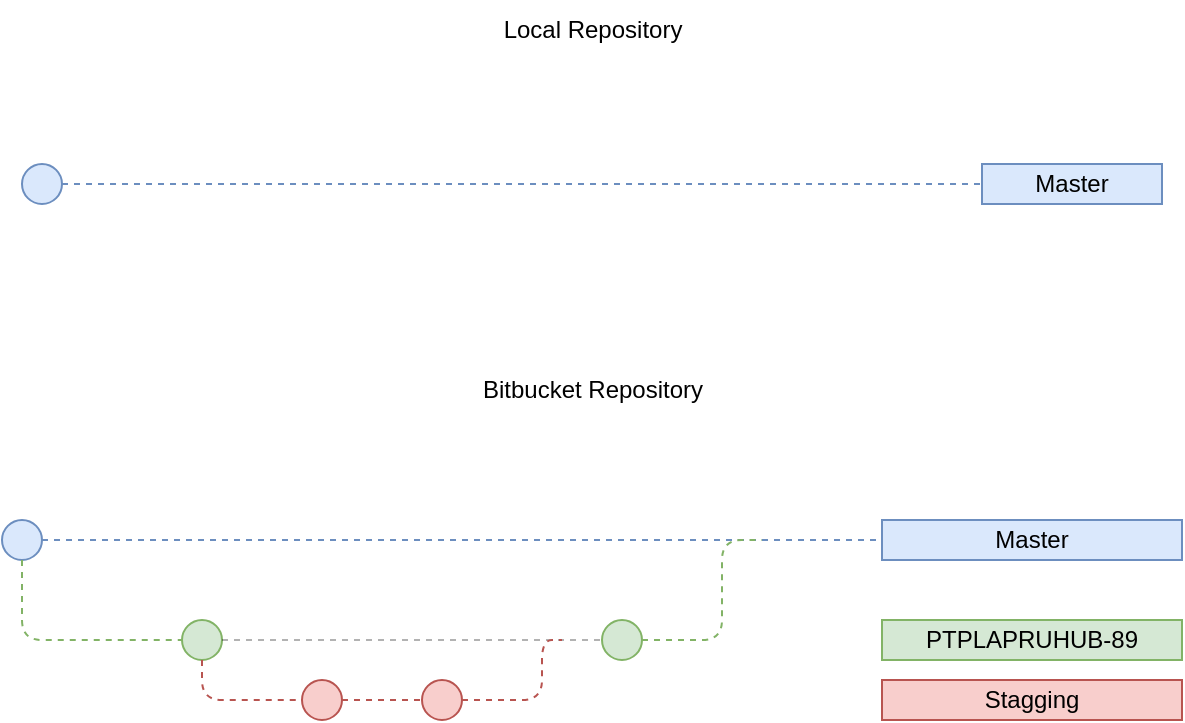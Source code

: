 <mxfile version="21.6.1" type="github" pages="2">
  <diagram id="yPxyJZ8AM_hMuL3Unpa9" name="gitflow">
    <mxGraphModel dx="1050" dy="541" grid="1" gridSize="10" guides="1" tooltips="1" connect="1" arrows="1" fold="1" page="1" pageScale="1" pageWidth="850" pageHeight="1100" math="0" shadow="0">
      <root>
        <mxCell id="0" />
        <mxCell id="1" parent="0" />
        <mxCell id="4" value="" style="ellipse;whiteSpace=wrap;html=1;aspect=fixed;fillColor=#dae8fc;strokeColor=#6c8ebf;fontStyle=1;labelPosition=center;verticalLabelPosition=top;align=center;verticalAlign=bottom;fontColor=#0066CC;" parent="1" vertex="1">
          <mxGeometry x="140" y="92" width="20" height="20" as="geometry" />
        </mxCell>
        <mxCell id="7" value="Master" style="text;html=1;strokeColor=#6c8ebf;fillColor=#dae8fc;align=center;verticalAlign=middle;whiteSpace=wrap;rounded=0;" parent="1" vertex="1">
          <mxGeometry x="620" y="92" width="90" height="20" as="geometry" />
        </mxCell>
        <mxCell id="20" value="Stagging" style="text;html=1;strokeColor=#b85450;fillColor=#f8cecc;align=center;verticalAlign=middle;whiteSpace=wrap;rounded=0;" parent="1" vertex="1">
          <mxGeometry x="570" y="350" width="150" height="20" as="geometry" />
        </mxCell>
        <mxCell id="35" value="" style="endArrow=none;dashed=1;html=1;fillColor=#dae8fc;strokeColor=#6c8ebf;" parent="1" source="4" edge="1">
          <mxGeometry width="50" height="50" relative="1" as="geometry">
            <mxPoint x="30.0" y="102" as="sourcePoint" />
            <mxPoint x="620" y="102" as="targetPoint" />
            <Array as="points" />
          </mxGeometry>
        </mxCell>
        <mxCell id="102" value="PTPLAPRUHUB-89" style="text;html=1;strokeColor=#82b366;fillColor=#d5e8d4;align=center;verticalAlign=middle;whiteSpace=wrap;rounded=0;" parent="1" vertex="1">
          <mxGeometry x="570" y="320" width="150" height="20" as="geometry" />
        </mxCell>
        <mxCell id="VSKRTit2A8BUFnFAjgjS-178" value="Local Repository" style="text;html=1;align=center;verticalAlign=middle;resizable=0;points=[];autosize=1;strokeColor=none;fillColor=none;" vertex="1" parent="1">
          <mxGeometry x="370" y="10" width="110" height="30" as="geometry" />
        </mxCell>
        <mxCell id="VSKRTit2A8BUFnFAjgjS-179" value="" style="ellipse;whiteSpace=wrap;html=1;aspect=fixed;fillColor=#dae8fc;strokeColor=#6c8ebf;fontStyle=1;labelPosition=center;verticalLabelPosition=top;align=center;verticalAlign=bottom;fontColor=#0066CC;" vertex="1" parent="1">
          <mxGeometry x="130" y="270" width="20" height="20" as="geometry" />
        </mxCell>
        <mxCell id="VSKRTit2A8BUFnFAjgjS-180" value="Master" style="text;html=1;strokeColor=#6c8ebf;fillColor=#dae8fc;align=center;verticalAlign=middle;whiteSpace=wrap;rounded=0;" vertex="1" parent="1">
          <mxGeometry x="570" y="270" width="150" height="20" as="geometry" />
        </mxCell>
        <mxCell id="VSKRTit2A8BUFnFAjgjS-181" value="" style="endArrow=none;dashed=1;html=1;fillColor=#dae8fc;strokeColor=#6c8ebf;entryX=0;entryY=0.5;entryDx=0;entryDy=0;" edge="1" parent="1" source="VSKRTit2A8BUFnFAjgjS-179" target="VSKRTit2A8BUFnFAjgjS-180">
          <mxGeometry width="50" height="50" relative="1" as="geometry">
            <mxPoint x="20.0" y="280" as="sourcePoint" />
            <mxPoint x="450" y="280" as="targetPoint" />
            <Array as="points" />
          </mxGeometry>
        </mxCell>
        <mxCell id="VSKRTit2A8BUFnFAjgjS-182" value="" style="ellipse;whiteSpace=wrap;html=1;aspect=fixed;fillColor=#d5e8d4;strokeColor=#82b366;fontStyle=1;labelPosition=center;verticalLabelPosition=top;align=center;verticalAlign=bottom;" vertex="1" parent="1">
          <mxGeometry x="220" y="320" width="20" height="20" as="geometry" />
        </mxCell>
        <mxCell id="uaKIbZstQyi4xgDFck8a-102" style="edgeStyle=orthogonalEdgeStyle;rounded=1;orthogonalLoop=1;jettySize=auto;html=1;dashed=1;endArrow=none;endFill=0;fontSize=10;fontColor=#FFB570;fillColor=#d5e8d4;strokeColor=#82b366;exitX=0.5;exitY=1;exitDx=0;exitDy=0;entryX=0;entryY=0.5;entryDx=0;entryDy=0;" edge="1" parent="1" source="VSKRTit2A8BUFnFAjgjS-179" target="VSKRTit2A8BUFnFAjgjS-182">
          <mxGeometry relative="1" as="geometry">
            <Array as="points">
              <mxPoint x="140" y="330" />
            </Array>
            <mxPoint x="360" y="180" as="sourcePoint" />
            <mxPoint x="375" y="140" as="targetPoint" />
          </mxGeometry>
        </mxCell>
        <mxCell id="J4VodZoV4AaOVRPnHPg7-102" value="Bitbucket Repository" style="text;html=1;align=center;verticalAlign=middle;resizable=0;points=[];autosize=1;strokeColor=none;fillColor=none;" vertex="1" parent="1">
          <mxGeometry x="360" y="190" width="130" height="30" as="geometry" />
        </mxCell>
        <mxCell id="J4VodZoV4AaOVRPnHPg7-103" value="" style="ellipse;whiteSpace=wrap;html=1;aspect=fixed;fillColor=#f8cecc;strokeColor=#b85450;fontStyle=1;labelPosition=center;verticalLabelPosition=top;align=center;verticalAlign=bottom;" vertex="1" parent="1">
          <mxGeometry x="280" y="350" width="20" height="20" as="geometry" />
        </mxCell>
        <mxCell id="J4VodZoV4AaOVRPnHPg7-104" style="edgeStyle=orthogonalEdgeStyle;rounded=1;orthogonalLoop=1;jettySize=auto;html=1;dashed=1;endArrow=none;endFill=0;fontSize=10;fontColor=#FFB570;fillColor=#f8cecc;strokeColor=#b85450;entryX=0;entryY=0.5;entryDx=0;entryDy=0;exitX=0.5;exitY=1;exitDx=0;exitDy=0;" edge="1" parent="1" source="VSKRTit2A8BUFnFAjgjS-182" target="J4VodZoV4AaOVRPnHPg7-103">
          <mxGeometry relative="1" as="geometry">
            <Array as="points">
              <mxPoint x="230" y="360" />
            </Array>
            <mxPoint x="230" y="360" as="sourcePoint" />
            <mxPoint x="230" y="340" as="targetPoint" />
          </mxGeometry>
        </mxCell>
        <mxCell id="J4VodZoV4AaOVRPnHPg7-105" value="" style="ellipse;whiteSpace=wrap;html=1;aspect=fixed;fillColor=#d5e8d4;strokeColor=#82b366;fontStyle=1;labelPosition=center;verticalLabelPosition=top;align=center;verticalAlign=bottom;" vertex="1" parent="1">
          <mxGeometry x="430" y="320" width="20" height="20" as="geometry" />
        </mxCell>
        <mxCell id="J4VodZoV4AaOVRPnHPg7-106" style="edgeStyle=orthogonalEdgeStyle;rounded=1;orthogonalLoop=1;jettySize=auto;html=1;dashed=1;endArrow=none;endFill=0;fontSize=10;fontColor=#FFB570;fillColor=#f5f5f5;strokeColor=#000000;exitX=1;exitY=0.5;exitDx=0;exitDy=0;entryX=0;entryY=0.5;entryDx=0;entryDy=0;opacity=30;" edge="1" parent="1" source="VSKRTit2A8BUFnFAjgjS-182" target="J4VodZoV4AaOVRPnHPg7-105">
          <mxGeometry relative="1" as="geometry">
            <Array as="points">
              <mxPoint x="350" y="330" />
              <mxPoint x="350" y="330" />
            </Array>
            <mxPoint x="150" y="300" as="sourcePoint" />
            <mxPoint x="230" y="340" as="targetPoint" />
          </mxGeometry>
        </mxCell>
        <mxCell id="J4VodZoV4AaOVRPnHPg7-107" value="" style="ellipse;whiteSpace=wrap;html=1;aspect=fixed;fillColor=#f8cecc;strokeColor=#b85450;fontStyle=1;labelPosition=center;verticalLabelPosition=top;align=center;verticalAlign=bottom;" vertex="1" parent="1">
          <mxGeometry x="340" y="350" width="20" height="20" as="geometry" />
        </mxCell>
        <mxCell id="J4VodZoV4AaOVRPnHPg7-108" style="edgeStyle=orthogonalEdgeStyle;rounded=1;orthogonalLoop=1;jettySize=auto;html=1;dashed=1;endArrow=none;endFill=0;fontSize=10;fontColor=#FFB570;fillColor=#d5e8d4;strokeColor=#82b366;exitX=1;exitY=0.5;exitDx=0;exitDy=0;" edge="1" parent="1" source="J4VodZoV4AaOVRPnHPg7-105">
          <mxGeometry relative="1" as="geometry">
            <Array as="points">
              <mxPoint x="490" y="330" />
            </Array>
            <mxPoint x="430" y="310" as="sourcePoint" />
            <mxPoint x="510" y="280" as="targetPoint" />
          </mxGeometry>
        </mxCell>
        <mxCell id="J4VodZoV4AaOVRPnHPg7-109" style="edgeStyle=orthogonalEdgeStyle;rounded=1;orthogonalLoop=1;jettySize=auto;html=1;dashed=1;endArrow=none;endFill=0;fontSize=10;fontColor=#FFB570;fillColor=#f8cecc;strokeColor=#b85450;entryX=0;entryY=0.5;entryDx=0;entryDy=0;exitX=1;exitY=0.5;exitDx=0;exitDy=0;" edge="1" parent="1" source="J4VodZoV4AaOVRPnHPg7-103" target="J4VodZoV4AaOVRPnHPg7-107">
          <mxGeometry relative="1" as="geometry">
            <Array as="points">
              <mxPoint x="320" y="360" />
              <mxPoint x="320" y="360" />
            </Array>
            <mxPoint x="60" y="400" as="sourcePoint" />
            <mxPoint x="330" y="400" as="targetPoint" />
          </mxGeometry>
        </mxCell>
        <mxCell id="J4VodZoV4AaOVRPnHPg7-110" style="edgeStyle=orthogonalEdgeStyle;rounded=1;orthogonalLoop=1;jettySize=auto;html=1;dashed=1;endArrow=none;endFill=0;fontSize=10;fontColor=#FFB570;fillColor=#f8cecc;strokeColor=#b85450;exitX=1;exitY=0.5;exitDx=0;exitDy=0;" edge="1" parent="1" source="J4VodZoV4AaOVRPnHPg7-107">
          <mxGeometry relative="1" as="geometry">
            <Array as="points">
              <mxPoint x="400" y="360" />
            </Array>
            <mxPoint x="240" y="350" as="sourcePoint" />
            <mxPoint x="410" y="330" as="targetPoint" />
          </mxGeometry>
        </mxCell>
      </root>
    </mxGraphModel>
  </diagram>
  <diagram id="Mc2svbY1vEnUxiaAl_83" name="Halaman-2">
    <mxGraphModel dx="1050" dy="541" grid="1" gridSize="10" guides="1" tooltips="1" connect="1" arrows="1" fold="1" page="1" pageScale="1" pageWidth="827" pageHeight="1169" math="0" shadow="0">
      <root>
        <mxCell id="0" />
        <mxCell id="1" parent="0" />
        <mxCell id="cXrtDImimPQeiHwf8py0-1" value="" style="ellipse;whiteSpace=wrap;html=1;aspect=fixed;fillColor=#dae8fc;strokeColor=#6c8ebf;fontStyle=1;labelPosition=center;verticalLabelPosition=top;align=center;verticalAlign=bottom;fontColor=#0066CC;" vertex="1" parent="1">
          <mxGeometry x="140" y="92" width="20" height="20" as="geometry" />
        </mxCell>
        <mxCell id="cXrtDImimPQeiHwf8py0-2" value="Master" style="text;html=1;strokeColor=#6c8ebf;fillColor=#dae8fc;align=center;verticalAlign=middle;whiteSpace=wrap;rounded=0;" vertex="1" parent="1">
          <mxGeometry x="620" y="92" width="90" height="20" as="geometry" />
        </mxCell>
        <mxCell id="cXrtDImimPQeiHwf8py0-3" value="Hotfix" style="text;html=1;strokeColor=#b85450;fillColor=#f8cecc;align=center;verticalAlign=middle;whiteSpace=wrap;rounded=0;" vertex="1" parent="1">
          <mxGeometry x="620" y="350" width="150" height="20" as="geometry" />
        </mxCell>
        <mxCell id="cXrtDImimPQeiHwf8py0-4" value="" style="endArrow=none;dashed=1;html=1;fillColor=#dae8fc;strokeColor=#6c8ebf;" edge="1" parent="1" source="cXrtDImimPQeiHwf8py0-1">
          <mxGeometry width="50" height="50" relative="1" as="geometry">
            <mxPoint x="30.0" y="102" as="sourcePoint" />
            <mxPoint x="620" y="102" as="targetPoint" />
            <Array as="points" />
          </mxGeometry>
        </mxCell>
        <mxCell id="cXrtDImimPQeiHwf8py0-5" value="Release" style="text;html=1;strokeColor=#d79b00;fillColor=#ffe6cc;align=center;verticalAlign=middle;whiteSpace=wrap;rounded=0;fontSize=12;" vertex="1" parent="1">
          <mxGeometry x="620" y="380" width="150" height="20" as="geometry" />
        </mxCell>
        <mxCell id="cXrtDImimPQeiHwf8py0-6" value="PTPLAPRUHUB-89" style="text;html=1;strokeColor=#82b366;fillColor=#d5e8d4;align=center;verticalAlign=middle;whiteSpace=wrap;rounded=0;" vertex="1" parent="1">
          <mxGeometry x="620" y="320" width="150" height="20" as="geometry" />
        </mxCell>
        <mxCell id="cXrtDImimPQeiHwf8py0-7" value="Local Repository" style="text;html=1;align=center;verticalAlign=middle;resizable=0;points=[];autosize=1;strokeColor=none;fillColor=none;" vertex="1" parent="1">
          <mxGeometry x="370" y="10" width="110" height="30" as="geometry" />
        </mxCell>
        <mxCell id="cXrtDImimPQeiHwf8py0-8" value="" style="ellipse;whiteSpace=wrap;html=1;aspect=fixed;fillColor=#dae8fc;strokeColor=#6c8ebf;fontStyle=1;labelPosition=center;verticalLabelPosition=top;align=center;verticalAlign=bottom;fontColor=#0066CC;" vertex="1" parent="1">
          <mxGeometry x="180" y="270" width="20" height="20" as="geometry" />
        </mxCell>
        <mxCell id="cXrtDImimPQeiHwf8py0-9" value="Master" style="text;html=1;strokeColor=#6c8ebf;fillColor=#dae8fc;align=center;verticalAlign=middle;whiteSpace=wrap;rounded=0;" vertex="1" parent="1">
          <mxGeometry x="620" y="270" width="150" height="20" as="geometry" />
        </mxCell>
        <mxCell id="cXrtDImimPQeiHwf8py0-10" value="" style="endArrow=none;dashed=1;html=1;fillColor=#dae8fc;strokeColor=#6c8ebf;entryX=0;entryY=0.5;entryDx=0;entryDy=0;" edge="1" parent="1" source="cXrtDImimPQeiHwf8py0-8" target="cXrtDImimPQeiHwf8py0-9">
          <mxGeometry width="50" height="50" relative="1" as="geometry">
            <mxPoint x="70.0" y="280" as="sourcePoint" />
            <mxPoint x="500" y="280" as="targetPoint" />
            <Array as="points" />
          </mxGeometry>
        </mxCell>
        <mxCell id="cXrtDImimPQeiHwf8py0-11" value="" style="ellipse;whiteSpace=wrap;html=1;aspect=fixed;fillColor=#dae8fc;strokeColor=#6c8ebf;fontStyle=1;labelPosition=center;verticalLabelPosition=top;align=center;verticalAlign=bottom;fontColor=#0066CC;" vertex="1" parent="1">
          <mxGeometry x="260" y="320" width="20" height="20" as="geometry" />
        </mxCell>
      </root>
    </mxGraphModel>
  </diagram>
</mxfile>
